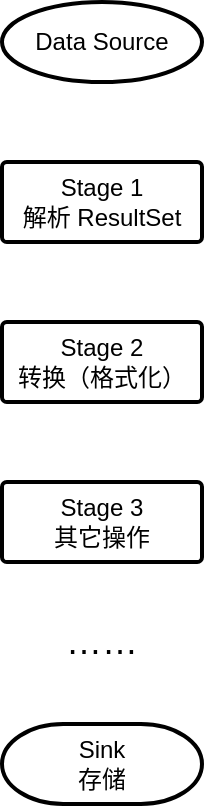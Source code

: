 <mxfile userAgent="Mozilla/5.0 (X11; Linux x86_64) AppleWebKit/537.36 (KHTML, like Gecko) draw.io/8.0.6 Chrome/58.0.303.110 Electron/1.7.5 Safari/537.36" version="8.3.2" editor="www.draw.io" type="device"><diagram id="e58dbac2-e212-90fb-4791-46ccacffe640" name="第 1 页"><mxGraphModel dx="1426" dy="828" grid="1" gridSize="10" guides="1" tooltips="1" connect="1" arrows="1" fold="1" page="1" pageScale="1" pageWidth="827" pageHeight="1169" background="#ffffff" math="0" shadow="0"><root><mxCell id="0"/><mxCell id="1" parent="0"/><mxCell id="4" value="Data Source" style="strokeWidth=2;html=1;shape=mxgraph.flowchart.start_1;whiteSpace=wrap;fillColor=none;gradientColor=none;align=center;" vertex="1" parent="1"><mxGeometry x="80" y="40" width="100" height="40" as="geometry"/></mxCell><mxCell id="5" value="Stage 1&lt;br&gt;解析 ResultSet&lt;br&gt;" style="strokeWidth=2;html=1;shape=mxgraph.flowchart.process;whiteSpace=wrap;fillColor=none;gradientColor=none;align=center;" vertex="1" parent="1"><mxGeometry x="80" y="120" width="100" height="40" as="geometry"/></mxCell><mxCell id="6" value="Stage 2&lt;br&gt;转换（格式化）&lt;br&gt;" style="strokeWidth=2;html=1;shape=mxgraph.flowchart.process;whiteSpace=wrap;fillColor=none;gradientColor=none;align=center;" vertex="1" parent="1"><mxGeometry x="80" y="200" width="100" height="40" as="geometry"/></mxCell><mxCell id="7" value="Stage 3&lt;br&gt;其它操作&lt;br&gt;" style="strokeWidth=2;html=1;shape=mxgraph.flowchart.process;whiteSpace=wrap;fillColor=none;gradientColor=none;align=center;" vertex="1" parent="1"><mxGeometry x="80" y="280" width="100" height="40" as="geometry"/></mxCell><mxCell id="8" value="Sink&lt;br&gt;存储&lt;br&gt;" style="strokeWidth=2;html=1;shape=mxgraph.flowchart.terminator;whiteSpace=wrap;fillColor=none;gradientColor=none;align=center;" vertex="1" parent="1"><mxGeometry x="80" y="401" width="100" height="40" as="geometry"/></mxCell><mxCell id="11" value="&lt;font style=&quot;font-size: 18px&quot;&gt;……&lt;/font&gt;" style="text;html=1;strokeColor=none;fillColor=none;align=center;verticalAlign=middle;whiteSpace=wrap;rounded=0;" vertex="1" parent="1"><mxGeometry x="110" y="350" width="40" height="20" as="geometry"/></mxCell></root></mxGraphModel></diagram></mxfile>